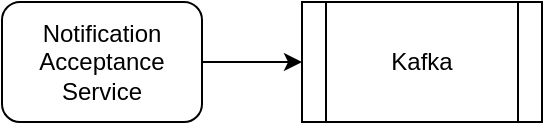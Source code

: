 <mxfile version="16.6.2" type="github">
  <diagram id="rpnPFhcKHsLJLUHurTy8" name="Page-1">
    <mxGraphModel dx="1042" dy="674" grid="1" gridSize="10" guides="1" tooltips="1" connect="1" arrows="1" fold="1" page="1" pageScale="1" pageWidth="850" pageHeight="1100" math="0" shadow="0">
      <root>
        <mxCell id="0" />
        <mxCell id="1" parent="0" />
        <mxCell id="c_gcUu_sHlHNzXNQJ0Pz-4" style="edgeStyle=orthogonalEdgeStyle;rounded=0;orthogonalLoop=1;jettySize=auto;html=1;" edge="1" parent="1" source="c_gcUu_sHlHNzXNQJ0Pz-2" target="c_gcUu_sHlHNzXNQJ0Pz-5">
          <mxGeometry relative="1" as="geometry">
            <mxPoint x="280" y="330" as="targetPoint" />
          </mxGeometry>
        </mxCell>
        <mxCell id="c_gcUu_sHlHNzXNQJ0Pz-2" value="Notification Acceptance Service" style="rounded=1;whiteSpace=wrap;html=1;" vertex="1" parent="1">
          <mxGeometry x="140" y="300" width="100" height="60" as="geometry" />
        </mxCell>
        <mxCell id="c_gcUu_sHlHNzXNQJ0Pz-5" value="Kafka" style="shape=process;whiteSpace=wrap;html=1;backgroundOutline=1;" vertex="1" parent="1">
          <mxGeometry x="290" y="300" width="120" height="60" as="geometry" />
        </mxCell>
      </root>
    </mxGraphModel>
  </diagram>
</mxfile>
